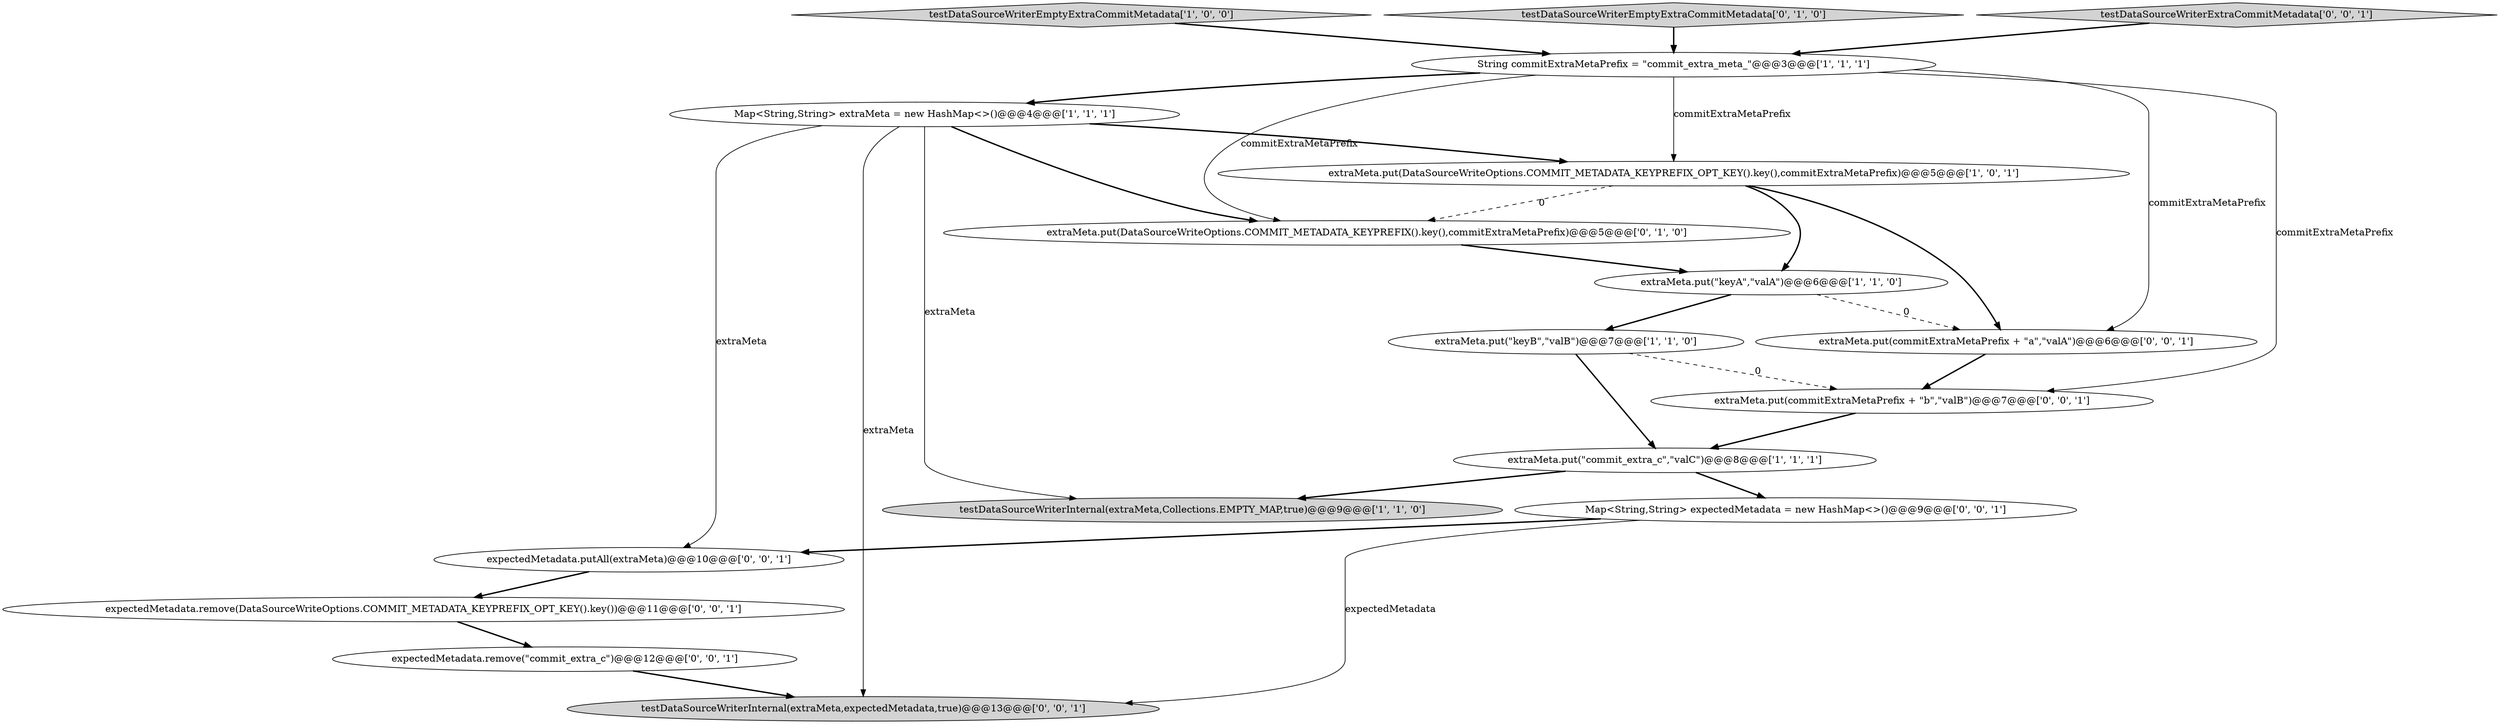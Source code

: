 digraph {
14 [style = filled, label = "expectedMetadata.putAll(extraMeta)@@@10@@@['0', '0', '1']", fillcolor = white, shape = ellipse image = "AAA0AAABBB3BBB"];
0 [style = filled, label = "extraMeta.put(\"keyA\",\"valA\")@@@6@@@['1', '1', '0']", fillcolor = white, shape = ellipse image = "AAA0AAABBB1BBB"];
2 [style = filled, label = "testDataSourceWriterEmptyExtraCommitMetadata['1', '0', '0']", fillcolor = lightgray, shape = diamond image = "AAA0AAABBB1BBB"];
15 [style = filled, label = "extraMeta.put(commitExtraMetaPrefix + \"a\",\"valA\")@@@6@@@['0', '0', '1']", fillcolor = white, shape = ellipse image = "AAA0AAABBB3BBB"];
1 [style = filled, label = "testDataSourceWriterInternal(extraMeta,Collections.EMPTY_MAP,true)@@@9@@@['1', '1', '0']", fillcolor = lightgray, shape = ellipse image = "AAA0AAABBB1BBB"];
16 [style = filled, label = "expectedMetadata.remove(DataSourceWriteOptions.COMMIT_METADATA_KEYPREFIX_OPT_KEY().key())@@@11@@@['0', '0', '1']", fillcolor = white, shape = ellipse image = "AAA0AAABBB3BBB"];
13 [style = filled, label = "testDataSourceWriterInternal(extraMeta,expectedMetadata,true)@@@13@@@['0', '0', '1']", fillcolor = lightgray, shape = ellipse image = "AAA0AAABBB3BBB"];
3 [style = filled, label = "extraMeta.put(\"keyB\",\"valB\")@@@7@@@['1', '1', '0']", fillcolor = white, shape = ellipse image = "AAA0AAABBB1BBB"];
8 [style = filled, label = "testDataSourceWriterEmptyExtraCommitMetadata['0', '1', '0']", fillcolor = lightgray, shape = diamond image = "AAA0AAABBB2BBB"];
17 [style = filled, label = "Map<String,String> expectedMetadata = new HashMap<>()@@@9@@@['0', '0', '1']", fillcolor = white, shape = ellipse image = "AAA0AAABBB3BBB"];
4 [style = filled, label = "Map<String,String> extraMeta = new HashMap<>()@@@4@@@['1', '1', '1']", fillcolor = white, shape = ellipse image = "AAA0AAABBB1BBB"];
12 [style = filled, label = "testDataSourceWriterExtraCommitMetadata['0', '0', '1']", fillcolor = lightgray, shape = diamond image = "AAA0AAABBB3BBB"];
9 [style = filled, label = "extraMeta.put(DataSourceWriteOptions.COMMIT_METADATA_KEYPREFIX().key(),commitExtraMetaPrefix)@@@5@@@['0', '1', '0']", fillcolor = white, shape = ellipse image = "AAA1AAABBB2BBB"];
10 [style = filled, label = "expectedMetadata.remove(\"commit_extra_c\")@@@12@@@['0', '0', '1']", fillcolor = white, shape = ellipse image = "AAA0AAABBB3BBB"];
6 [style = filled, label = "extraMeta.put(DataSourceWriteOptions.COMMIT_METADATA_KEYPREFIX_OPT_KEY().key(),commitExtraMetaPrefix)@@@5@@@['1', '0', '1']", fillcolor = white, shape = ellipse image = "AAA0AAABBB1BBB"];
7 [style = filled, label = "String commitExtraMetaPrefix = \"commit_extra_meta_\"@@@3@@@['1', '1', '1']", fillcolor = white, shape = ellipse image = "AAA0AAABBB1BBB"];
5 [style = filled, label = "extraMeta.put(\"commit_extra_c\",\"valC\")@@@8@@@['1', '1', '1']", fillcolor = white, shape = ellipse image = "AAA0AAABBB1BBB"];
11 [style = filled, label = "extraMeta.put(commitExtraMetaPrefix + \"b\",\"valB\")@@@7@@@['0', '0', '1']", fillcolor = white, shape = ellipse image = "AAA0AAABBB3BBB"];
7->6 [style = solid, label="commitExtraMetaPrefix"];
12->7 [style = bold, label=""];
4->6 [style = bold, label=""];
7->9 [style = solid, label="commitExtraMetaPrefix"];
14->16 [style = bold, label=""];
6->15 [style = bold, label=""];
2->7 [style = bold, label=""];
5->1 [style = bold, label=""];
6->0 [style = bold, label=""];
7->11 [style = solid, label="commitExtraMetaPrefix"];
4->1 [style = solid, label="extraMeta"];
3->11 [style = dashed, label="0"];
17->14 [style = bold, label=""];
4->14 [style = solid, label="extraMeta"];
0->3 [style = bold, label=""];
9->0 [style = bold, label=""];
6->9 [style = dashed, label="0"];
16->10 [style = bold, label=""];
3->5 [style = bold, label=""];
5->17 [style = bold, label=""];
10->13 [style = bold, label=""];
15->11 [style = bold, label=""];
7->4 [style = bold, label=""];
4->9 [style = bold, label=""];
7->15 [style = solid, label="commitExtraMetaPrefix"];
17->13 [style = solid, label="expectedMetadata"];
8->7 [style = bold, label=""];
0->15 [style = dashed, label="0"];
11->5 [style = bold, label=""];
4->13 [style = solid, label="extraMeta"];
}
